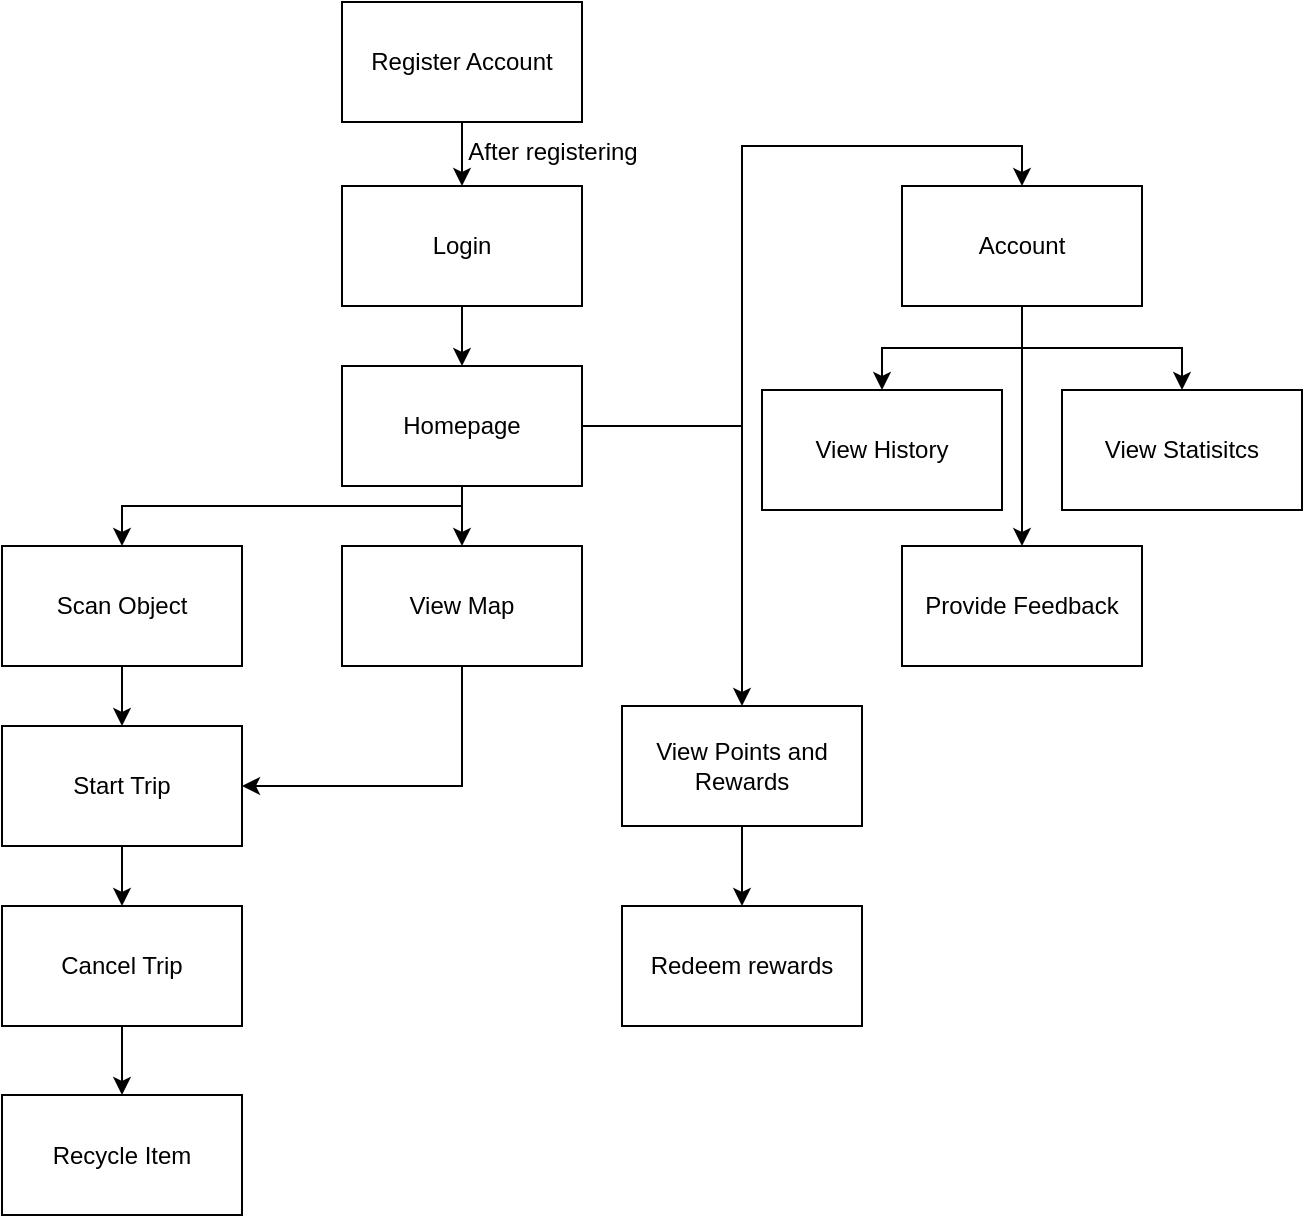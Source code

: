 <mxfile version="26.0.16">
  <diagram name="Page-1" id="1RUMee6qlrNCFfYP1BZC">
    <mxGraphModel dx="984" dy="667" grid="1" gridSize="10" guides="1" tooltips="1" connect="1" arrows="1" fold="1" page="1" pageScale="1" pageWidth="827" pageHeight="1169" math="0" shadow="0">
      <root>
        <mxCell id="0" />
        <mxCell id="1" parent="0" />
        <mxCell id="gsk25Ts8o4jq-v6EUmC2-17" style="edgeStyle=orthogonalEdgeStyle;rounded=0;orthogonalLoop=1;jettySize=auto;html=1;" edge="1" parent="1" source="gsk25Ts8o4jq-v6EUmC2-1" target="gsk25Ts8o4jq-v6EUmC2-2">
          <mxGeometry relative="1" as="geometry" />
        </mxCell>
        <mxCell id="gsk25Ts8o4jq-v6EUmC2-1" value="Register Account" style="rounded=0;whiteSpace=wrap;html=1;" vertex="1" parent="1">
          <mxGeometry x="340" y="48" width="120" height="60" as="geometry" />
        </mxCell>
        <mxCell id="gsk25Ts8o4jq-v6EUmC2-19" style="edgeStyle=orthogonalEdgeStyle;rounded=0;orthogonalLoop=1;jettySize=auto;html=1;exitX=0.5;exitY=1;exitDx=0;exitDy=0;entryX=0.5;entryY=0;entryDx=0;entryDy=0;" edge="1" parent="1" source="gsk25Ts8o4jq-v6EUmC2-2" target="gsk25Ts8o4jq-v6EUmC2-9">
          <mxGeometry relative="1" as="geometry" />
        </mxCell>
        <mxCell id="gsk25Ts8o4jq-v6EUmC2-2" value="Login" style="rounded=0;whiteSpace=wrap;html=1;" vertex="1" parent="1">
          <mxGeometry x="340" y="140" width="120" height="60" as="geometry" />
        </mxCell>
        <mxCell id="gsk25Ts8o4jq-v6EUmC2-30" style="edgeStyle=orthogonalEdgeStyle;rounded=0;orthogonalLoop=1;jettySize=auto;html=1;exitX=0.5;exitY=1;exitDx=0;exitDy=0;entryX=0.5;entryY=0;entryDx=0;entryDy=0;" edge="1" parent="1" source="gsk25Ts8o4jq-v6EUmC2-3" target="gsk25Ts8o4jq-v6EUmC2-5">
          <mxGeometry relative="1" as="geometry" />
        </mxCell>
        <mxCell id="gsk25Ts8o4jq-v6EUmC2-31" style="edgeStyle=orthogonalEdgeStyle;rounded=0;orthogonalLoop=1;jettySize=auto;html=1;exitX=0.5;exitY=1;exitDx=0;exitDy=0;entryX=0.5;entryY=0;entryDx=0;entryDy=0;" edge="1" parent="1" source="gsk25Ts8o4jq-v6EUmC2-3" target="gsk25Ts8o4jq-v6EUmC2-16">
          <mxGeometry relative="1" as="geometry" />
        </mxCell>
        <mxCell id="gsk25Ts8o4jq-v6EUmC2-32" style="edgeStyle=orthogonalEdgeStyle;rounded=0;orthogonalLoop=1;jettySize=auto;html=1;exitX=0.5;exitY=1;exitDx=0;exitDy=0;" edge="1" parent="1" source="gsk25Ts8o4jq-v6EUmC2-3" target="gsk25Ts8o4jq-v6EUmC2-6">
          <mxGeometry relative="1" as="geometry" />
        </mxCell>
        <mxCell id="gsk25Ts8o4jq-v6EUmC2-3" value="Account" style="rounded=0;whiteSpace=wrap;html=1;" vertex="1" parent="1">
          <mxGeometry x="620" y="140" width="120" height="60" as="geometry" />
        </mxCell>
        <mxCell id="gsk25Ts8o4jq-v6EUmC2-25" style="edgeStyle=orthogonalEdgeStyle;rounded=0;orthogonalLoop=1;jettySize=auto;html=1;exitX=0.5;exitY=1;exitDx=0;exitDy=0;entryX=0.5;entryY=0;entryDx=0;entryDy=0;" edge="1" parent="1" source="gsk25Ts8o4jq-v6EUmC2-4" target="gsk25Ts8o4jq-v6EUmC2-7">
          <mxGeometry relative="1" as="geometry" />
        </mxCell>
        <mxCell id="gsk25Ts8o4jq-v6EUmC2-4" value="Scan Object" style="rounded=0;whiteSpace=wrap;html=1;" vertex="1" parent="1">
          <mxGeometry x="170" y="320" width="120" height="60" as="geometry" />
        </mxCell>
        <mxCell id="gsk25Ts8o4jq-v6EUmC2-5" value="View History" style="rounded=0;whiteSpace=wrap;html=1;" vertex="1" parent="1">
          <mxGeometry x="550" y="242" width="120" height="60" as="geometry" />
        </mxCell>
        <mxCell id="gsk25Ts8o4jq-v6EUmC2-6" value="View Statisitcs" style="rounded=0;whiteSpace=wrap;html=1;" vertex="1" parent="1">
          <mxGeometry x="700" y="242" width="120" height="60" as="geometry" />
        </mxCell>
        <mxCell id="gsk25Ts8o4jq-v6EUmC2-26" style="edgeStyle=orthogonalEdgeStyle;rounded=0;orthogonalLoop=1;jettySize=auto;html=1;exitX=0.5;exitY=1;exitDx=0;exitDy=0;entryX=0.5;entryY=0;entryDx=0;entryDy=0;" edge="1" parent="1" source="gsk25Ts8o4jq-v6EUmC2-7" target="gsk25Ts8o4jq-v6EUmC2-10">
          <mxGeometry relative="1" as="geometry" />
        </mxCell>
        <mxCell id="gsk25Ts8o4jq-v6EUmC2-7" value="Start Trip" style="rounded=0;whiteSpace=wrap;html=1;" vertex="1" parent="1">
          <mxGeometry x="170" y="410" width="120" height="60" as="geometry" />
        </mxCell>
        <mxCell id="gsk25Ts8o4jq-v6EUmC2-24" style="edgeStyle=orthogonalEdgeStyle;rounded=0;orthogonalLoop=1;jettySize=auto;html=1;exitX=0.5;exitY=1;exitDx=0;exitDy=0;entryX=1;entryY=0.5;entryDx=0;entryDy=0;" edge="1" parent="1" source="gsk25Ts8o4jq-v6EUmC2-8" target="gsk25Ts8o4jq-v6EUmC2-7">
          <mxGeometry relative="1" as="geometry" />
        </mxCell>
        <mxCell id="gsk25Ts8o4jq-v6EUmC2-8" value="View Map" style="rounded=0;whiteSpace=wrap;html=1;" vertex="1" parent="1">
          <mxGeometry x="340" y="320" width="120" height="60" as="geometry" />
        </mxCell>
        <mxCell id="gsk25Ts8o4jq-v6EUmC2-20" style="edgeStyle=orthogonalEdgeStyle;rounded=0;orthogonalLoop=1;jettySize=auto;html=1;exitX=0.5;exitY=1;exitDx=0;exitDy=0;entryX=0.5;entryY=0;entryDx=0;entryDy=0;" edge="1" parent="1" source="gsk25Ts8o4jq-v6EUmC2-9" target="gsk25Ts8o4jq-v6EUmC2-8">
          <mxGeometry relative="1" as="geometry" />
        </mxCell>
        <mxCell id="gsk25Ts8o4jq-v6EUmC2-21" style="edgeStyle=orthogonalEdgeStyle;rounded=0;orthogonalLoop=1;jettySize=auto;html=1;exitX=0.5;exitY=1;exitDx=0;exitDy=0;entryX=0.5;entryY=0;entryDx=0;entryDy=0;" edge="1" parent="1" source="gsk25Ts8o4jq-v6EUmC2-9" target="gsk25Ts8o4jq-v6EUmC2-4">
          <mxGeometry relative="1" as="geometry">
            <Array as="points">
              <mxPoint x="400" y="300" />
              <mxPoint x="230" y="300" />
            </Array>
          </mxGeometry>
        </mxCell>
        <mxCell id="gsk25Ts8o4jq-v6EUmC2-22" style="edgeStyle=orthogonalEdgeStyle;rounded=0;orthogonalLoop=1;jettySize=auto;html=1;exitX=1;exitY=0.5;exitDx=0;exitDy=0;entryX=0.5;entryY=0;entryDx=0;entryDy=0;" edge="1" parent="1" source="gsk25Ts8o4jq-v6EUmC2-9" target="gsk25Ts8o4jq-v6EUmC2-14">
          <mxGeometry relative="1" as="geometry" />
        </mxCell>
        <mxCell id="gsk25Ts8o4jq-v6EUmC2-29" style="edgeStyle=orthogonalEdgeStyle;rounded=0;orthogonalLoop=1;jettySize=auto;html=1;exitX=1;exitY=0.5;exitDx=0;exitDy=0;entryX=0.5;entryY=0;entryDx=0;entryDy=0;" edge="1" parent="1" source="gsk25Ts8o4jq-v6EUmC2-9" target="gsk25Ts8o4jq-v6EUmC2-3">
          <mxGeometry relative="1" as="geometry" />
        </mxCell>
        <mxCell id="gsk25Ts8o4jq-v6EUmC2-9" value="Homepage" style="rounded=0;whiteSpace=wrap;html=1;" vertex="1" parent="1">
          <mxGeometry x="340" y="230" width="120" height="60" as="geometry" />
        </mxCell>
        <mxCell id="gsk25Ts8o4jq-v6EUmC2-28" style="edgeStyle=orthogonalEdgeStyle;rounded=0;orthogonalLoop=1;jettySize=auto;html=1;exitX=0.5;exitY=1;exitDx=0;exitDy=0;entryX=0.5;entryY=0;entryDx=0;entryDy=0;" edge="1" parent="1" source="gsk25Ts8o4jq-v6EUmC2-10" target="gsk25Ts8o4jq-v6EUmC2-11">
          <mxGeometry relative="1" as="geometry" />
        </mxCell>
        <mxCell id="gsk25Ts8o4jq-v6EUmC2-10" value="Cancel Trip" style="rounded=0;whiteSpace=wrap;html=1;" vertex="1" parent="1">
          <mxGeometry x="170" y="500" width="120" height="60" as="geometry" />
        </mxCell>
        <mxCell id="gsk25Ts8o4jq-v6EUmC2-11" value="Recycle Item" style="rounded=0;whiteSpace=wrap;html=1;" vertex="1" parent="1">
          <mxGeometry x="170" y="594.5" width="120" height="60" as="geometry" />
        </mxCell>
        <mxCell id="gsk25Ts8o4jq-v6EUmC2-23" style="edgeStyle=orthogonalEdgeStyle;rounded=0;orthogonalLoop=1;jettySize=auto;html=1;exitX=0.5;exitY=1;exitDx=0;exitDy=0;entryX=0.5;entryY=0;entryDx=0;entryDy=0;" edge="1" parent="1" source="gsk25Ts8o4jq-v6EUmC2-14" target="gsk25Ts8o4jq-v6EUmC2-15">
          <mxGeometry relative="1" as="geometry" />
        </mxCell>
        <mxCell id="gsk25Ts8o4jq-v6EUmC2-14" value="View Points and Rewards" style="rounded=0;whiteSpace=wrap;html=1;" vertex="1" parent="1">
          <mxGeometry x="480" y="400" width="120" height="60" as="geometry" />
        </mxCell>
        <mxCell id="gsk25Ts8o4jq-v6EUmC2-15" value="Redeem rewards" style="rounded=0;whiteSpace=wrap;html=1;" vertex="1" parent="1">
          <mxGeometry x="480" y="500" width="120" height="60" as="geometry" />
        </mxCell>
        <mxCell id="gsk25Ts8o4jq-v6EUmC2-16" value="Provide Feedback" style="rounded=0;whiteSpace=wrap;html=1;" vertex="1" parent="1">
          <mxGeometry x="620" y="320" width="120" height="60" as="geometry" />
        </mxCell>
        <mxCell id="gsk25Ts8o4jq-v6EUmC2-18" value="After registering" style="text;html=1;align=center;verticalAlign=middle;resizable=0;points=[];autosize=1;strokeColor=none;fillColor=none;" vertex="1" parent="1">
          <mxGeometry x="390" y="108" width="110" height="30" as="geometry" />
        </mxCell>
      </root>
    </mxGraphModel>
  </diagram>
</mxfile>
